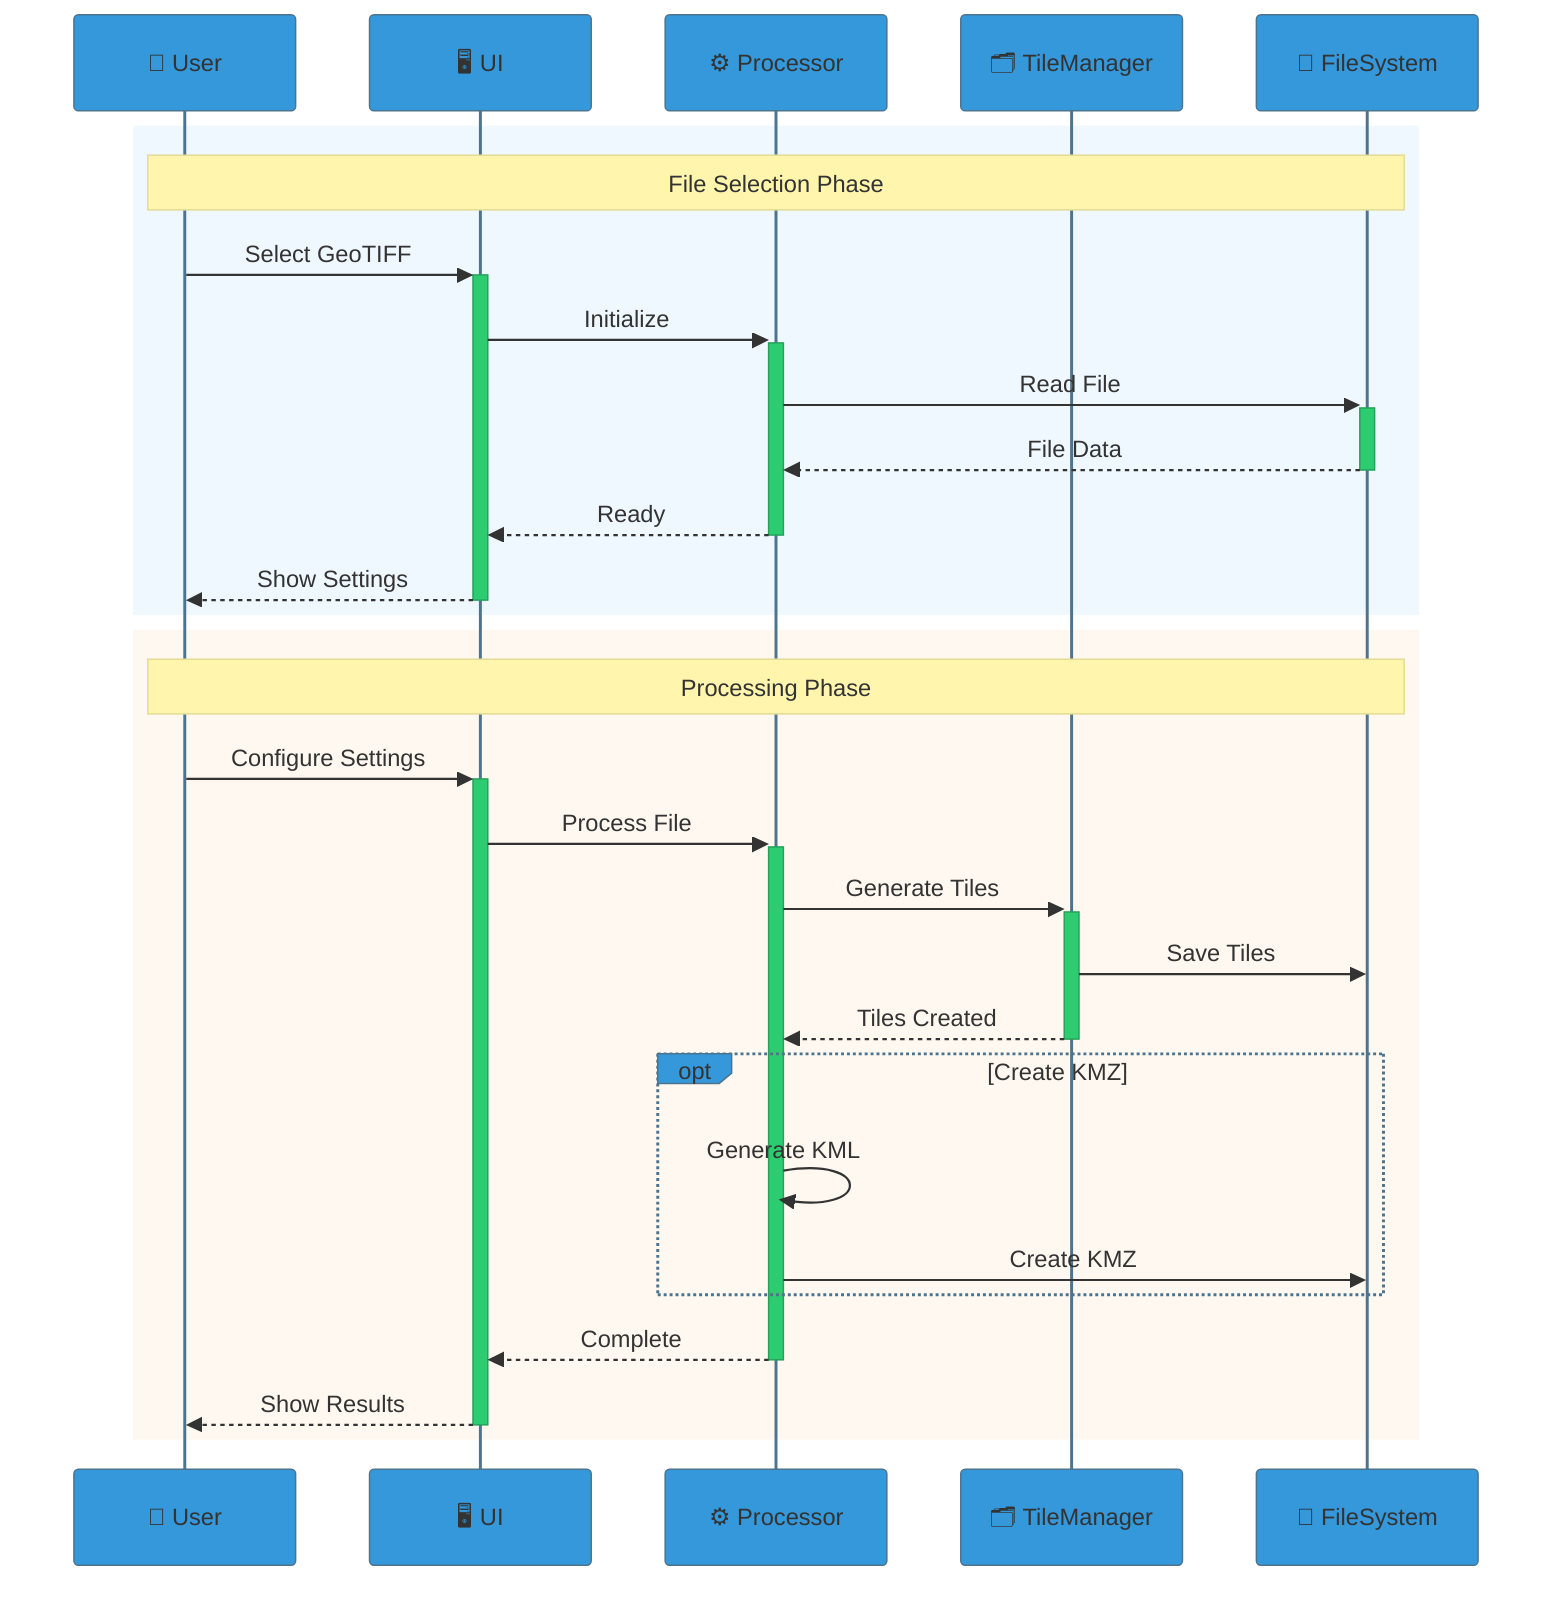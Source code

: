%%{init: {'theme': 'base', 'themeVariables': { 'primaryColor': '#3498db', 'secondaryColor': '#2ecc71', 'tertiaryColor': '#e74c3c'}}}%%
sequenceDiagram
    participant U as 👤 User
    participant UI as 🖥️ UI
    participant P as ⚙️ Processor
    participant T as 🗂️ TileManager
    participant F as 💾 FileSystem

    rect rgb(240, 248, 255)
        Note over U,F: File Selection Phase
        U->>+UI: Select GeoTIFF
        UI->>+P: Initialize
        P->>+F: Read File
        F-->>-P: File Data
        P-->>-UI: Ready
        UI-->>-U: Show Settings
    end

    rect rgb(255, 248, 240)
        Note over U,F: Processing Phase
        U->>+UI: Configure Settings
        UI->>+P: Process File
        P->>+T: Generate Tiles
        T->>F: Save Tiles
        T-->>-P: Tiles Created
        
        opt Create KMZ
            P->>P: Generate KML
            P->>F: Create KMZ
        end
        
        P-->>-UI: Complete
        UI-->>-U: Show Results
    end